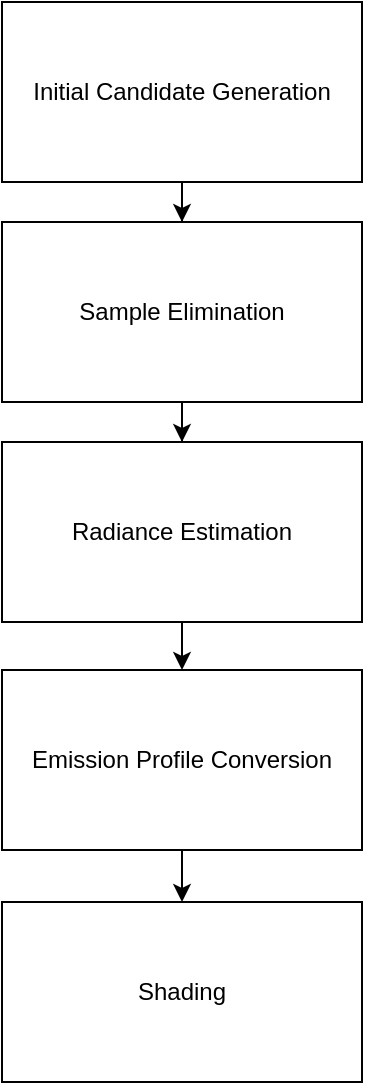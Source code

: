 <mxfile version="17.4.2" type="github">
  <diagram id="tzKrbbRHZQo1XcLAo8vA" name="Page-1">
    <mxGraphModel dx="2062" dy="1066" grid="1" gridSize="10" guides="1" tooltips="1" connect="1" arrows="1" fold="1" page="1" pageScale="1" pageWidth="1169" pageHeight="827" math="0" shadow="0">
      <root>
        <mxCell id="0" />
        <mxCell id="1" parent="0" />
        <mxCell id="DKBw_YsnpzOcfdJ7L1JV-10" value="" style="edgeStyle=orthogonalEdgeStyle;rounded=0;orthogonalLoop=1;jettySize=auto;html=1;" edge="1" parent="1" source="MPqytqtSnUPRrtiybiTf-2" target="DKBw_YsnpzOcfdJ7L1JV-9">
          <mxGeometry relative="1" as="geometry" />
        </mxCell>
        <mxCell id="MPqytqtSnUPRrtiybiTf-2" value="Initial Candidate Generation" style="rounded=0;whiteSpace=wrap;html=1;" parent="1" vertex="1">
          <mxGeometry x="495" y="144" width="180" height="90" as="geometry" />
        </mxCell>
        <mxCell id="DKBw_YsnpzOcfdJ7L1JV-12" value="" style="edgeStyle=orthogonalEdgeStyle;rounded=0;orthogonalLoop=1;jettySize=auto;html=1;" edge="1" parent="1" source="DKBw_YsnpzOcfdJ7L1JV-9" target="DKBw_YsnpzOcfdJ7L1JV-11">
          <mxGeometry relative="1" as="geometry" />
        </mxCell>
        <mxCell id="DKBw_YsnpzOcfdJ7L1JV-9" value="&lt;span&gt;Sample Elimination&lt;/span&gt;" style="whiteSpace=wrap;html=1;rounded=0;" vertex="1" parent="1">
          <mxGeometry x="495" y="254" width="180" height="90" as="geometry" />
        </mxCell>
        <mxCell id="DKBw_YsnpzOcfdJ7L1JV-14" value="" style="edgeStyle=orthogonalEdgeStyle;rounded=0;orthogonalLoop=1;jettySize=auto;html=1;" edge="1" parent="1" source="DKBw_YsnpzOcfdJ7L1JV-11" target="DKBw_YsnpzOcfdJ7L1JV-13">
          <mxGeometry relative="1" as="geometry" />
        </mxCell>
        <mxCell id="DKBw_YsnpzOcfdJ7L1JV-11" value="Radiance Estimation" style="whiteSpace=wrap;html=1;rounded=0;" vertex="1" parent="1">
          <mxGeometry x="495" y="364" width="180" height="90" as="geometry" />
        </mxCell>
        <mxCell id="DKBw_YsnpzOcfdJ7L1JV-16" value="" style="edgeStyle=orthogonalEdgeStyle;rounded=0;orthogonalLoop=1;jettySize=auto;html=1;" edge="1" parent="1" source="DKBw_YsnpzOcfdJ7L1JV-13" target="DKBw_YsnpzOcfdJ7L1JV-15">
          <mxGeometry relative="1" as="geometry" />
        </mxCell>
        <mxCell id="DKBw_YsnpzOcfdJ7L1JV-13" value="Emission Profile Conversion" style="whiteSpace=wrap;html=1;rounded=0;" vertex="1" parent="1">
          <mxGeometry x="495" y="478" width="180" height="90" as="geometry" />
        </mxCell>
        <mxCell id="DKBw_YsnpzOcfdJ7L1JV-15" value="Shading" style="whiteSpace=wrap;html=1;rounded=0;" vertex="1" parent="1">
          <mxGeometry x="495" y="594" width="180" height="90" as="geometry" />
        </mxCell>
      </root>
    </mxGraphModel>
  </diagram>
</mxfile>
